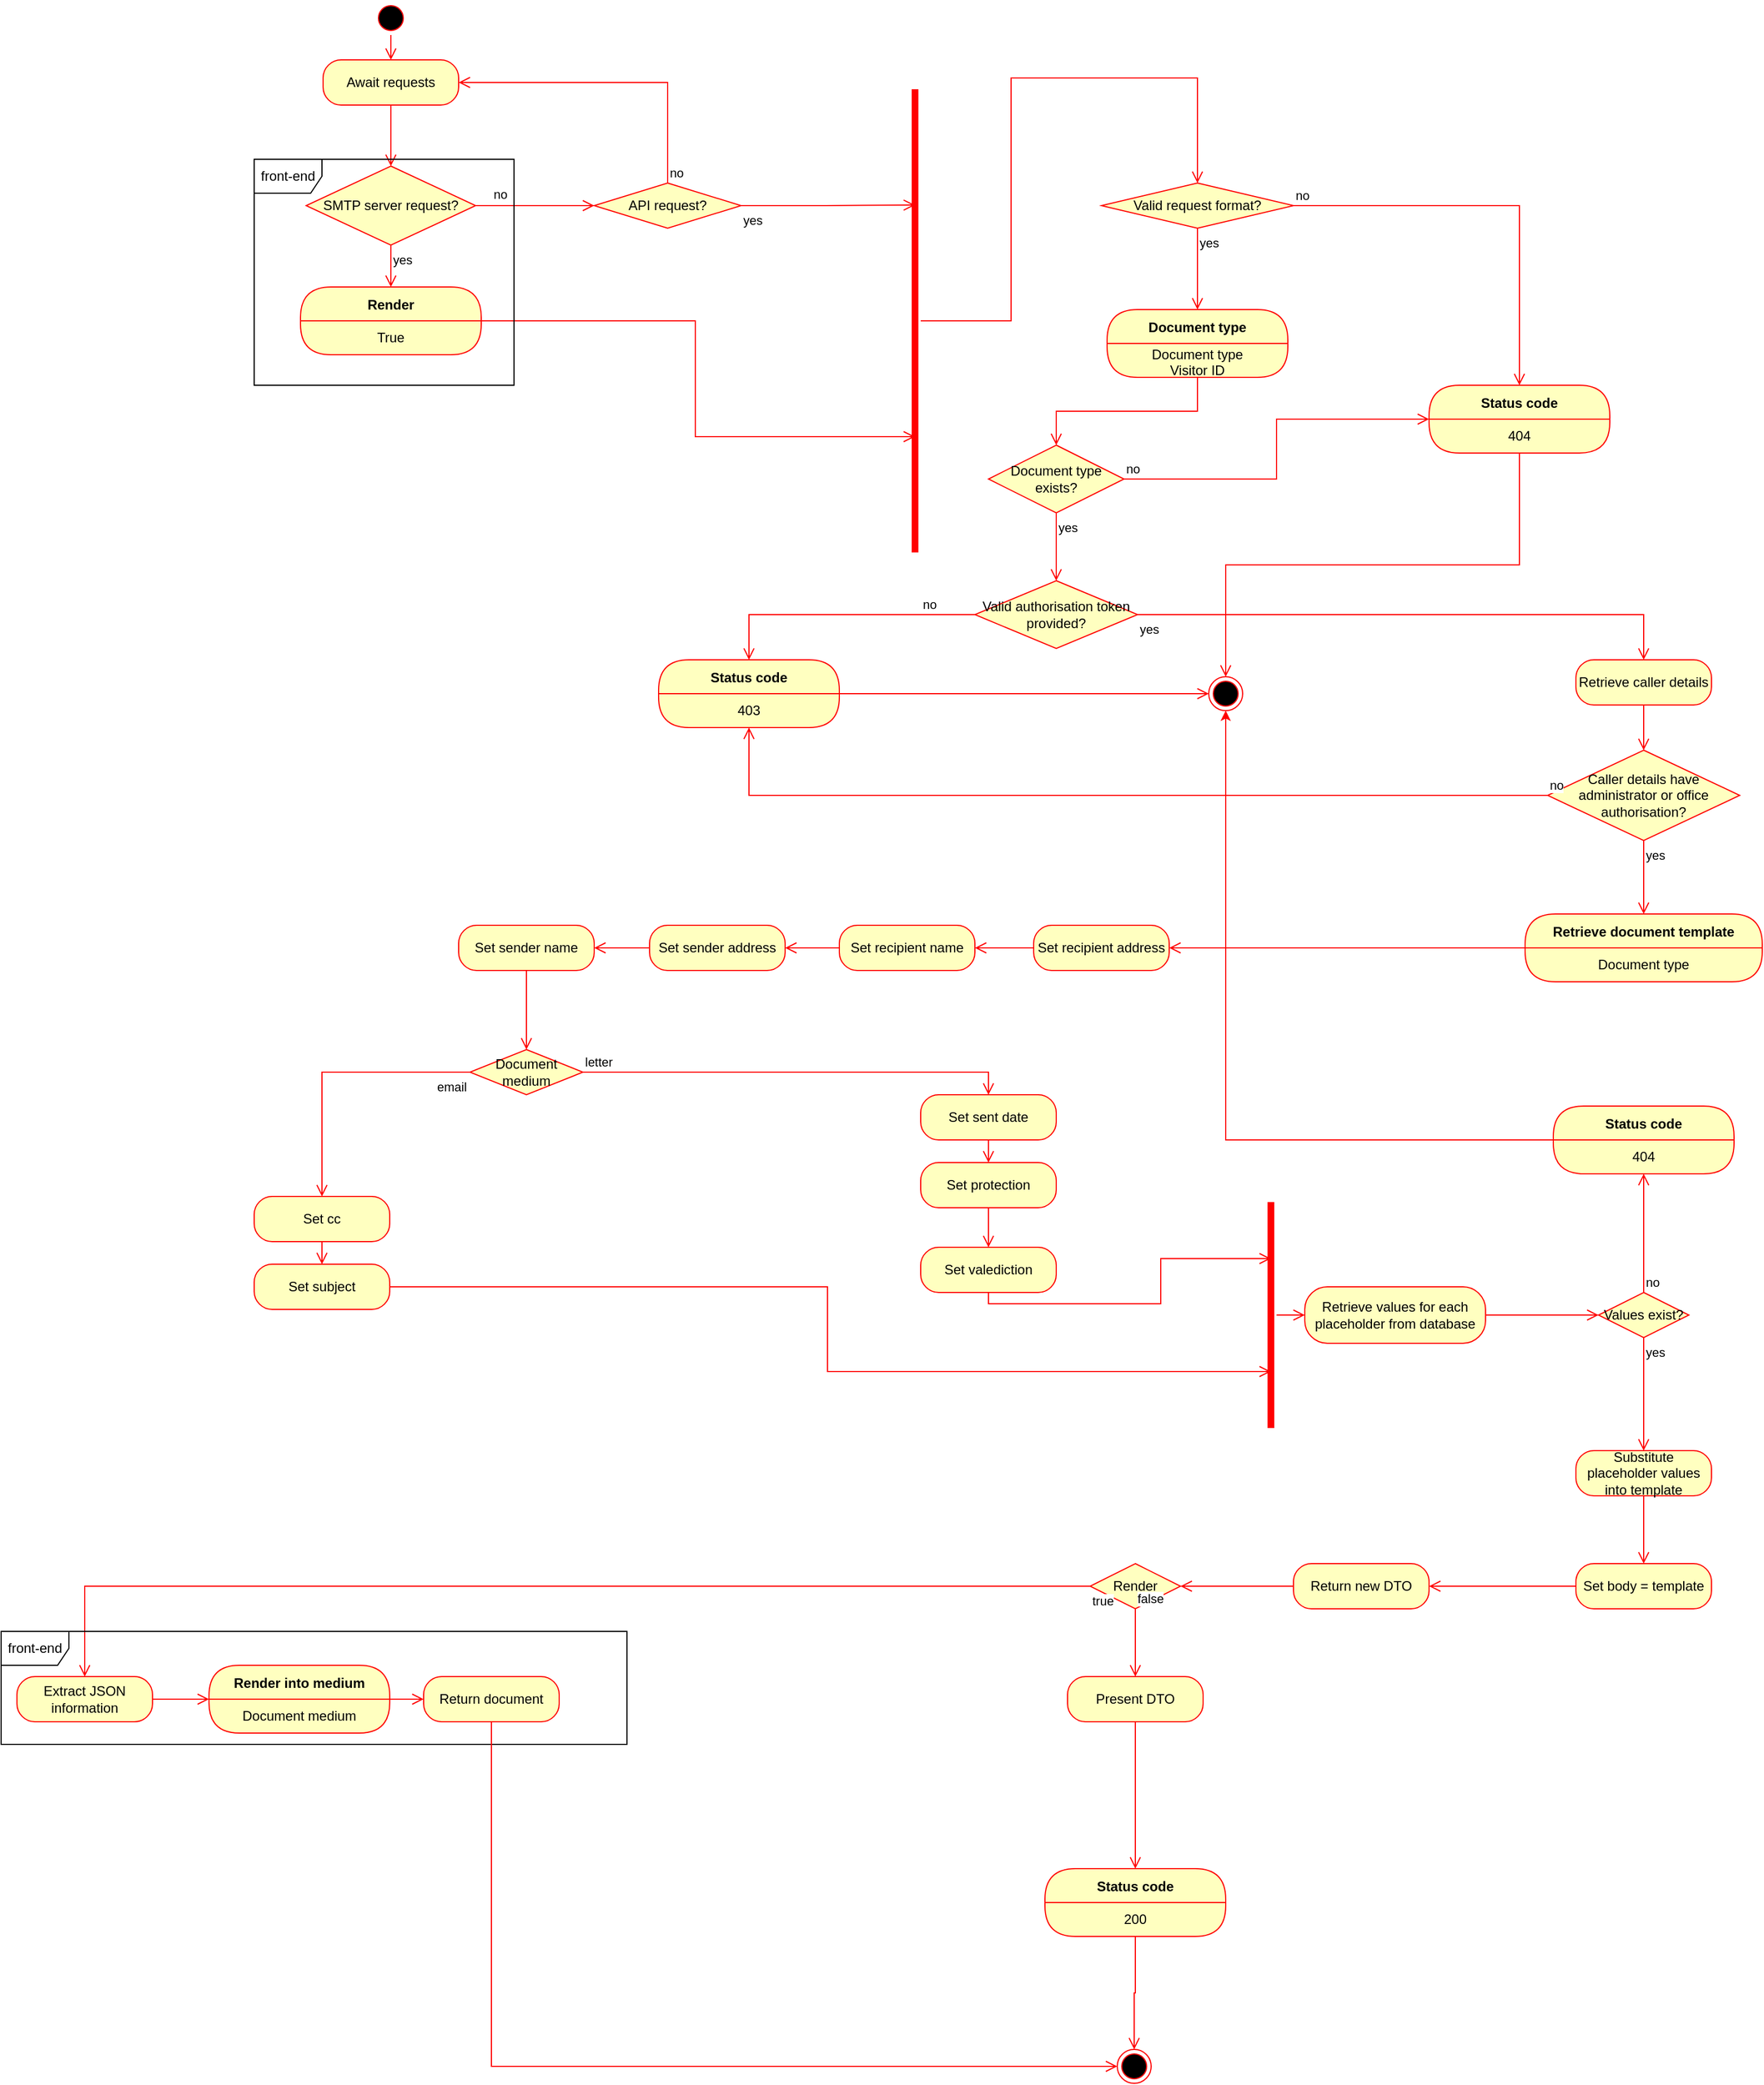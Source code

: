 <mxfile version="24.6.4" type="github">
  <diagram name="Page-1" id="58cdce13-f638-feb5-8d6f-7d28b1aa9fa0">
    <mxGraphModel dx="5300" dy="2540" grid="1" gridSize="10" guides="1" tooltips="1" connect="1" arrows="1" fold="1" page="1" pageScale="1" pageWidth="1100" pageHeight="850" background="none" math="0" shadow="0">
      <root>
        <mxCell id="0" />
        <mxCell id="1" parent="0" />
        <mxCell id="3ijustOirOH9VtK2G7QW-2" value="" style="ellipse;html=1;shape=startState;fillColor=#000000;strokeColor=#ff0000;" parent="1" vertex="1">
          <mxGeometry x="106" y="7" width="30" height="30" as="geometry" />
        </mxCell>
        <mxCell id="3ijustOirOH9VtK2G7QW-3" value="" style="edgeStyle=orthogonalEdgeStyle;html=1;verticalAlign=bottom;endArrow=open;endSize=8;strokeColor=#ff0000;rounded=0;" parent="1" source="3ijustOirOH9VtK2G7QW-2" target="3ijustOirOH9VtK2G7QW-7" edge="1">
          <mxGeometry relative="1" as="geometry">
            <mxPoint x="131" y="49" as="targetPoint" />
          </mxGeometry>
        </mxCell>
        <mxCell id="3ijustOirOH9VtK2G7QW-4" value="SMTP server request?" style="rhombus;whiteSpace=wrap;html=1;fontColor=#000000;fillColor=#ffffc0;strokeColor=#ff0000;" parent="1" vertex="1">
          <mxGeometry x="46" y="153" width="150" height="70" as="geometry" />
        </mxCell>
        <mxCell id="3ijustOirOH9VtK2G7QW-5" value="no" style="edgeStyle=orthogonalEdgeStyle;html=1;align=left;verticalAlign=bottom;endArrow=open;endSize=8;strokeColor=#ff0000;rounded=0;entryX=0;entryY=0.5;entryDx=0;entryDy=0;exitX=1;exitY=0.5;exitDx=0;exitDy=0;" parent="1" source="3ijustOirOH9VtK2G7QW-4" target="3ijustOirOH9VtK2G7QW-12" edge="1">
          <mxGeometry x="-0.733" y="1" relative="1" as="geometry">
            <mxPoint x="296" y="337" as="targetPoint" />
            <mxPoint as="offset" />
          </mxGeometry>
        </mxCell>
        <mxCell id="3ijustOirOH9VtK2G7QW-6" value="yes" style="edgeStyle=orthogonalEdgeStyle;html=1;align=left;verticalAlign=top;endArrow=open;endSize=8;strokeColor=#ff0000;rounded=0;entryX=0.5;entryY=0;entryDx=0;entryDy=0;exitX=0.5;exitY=1;exitDx=0;exitDy=0;" parent="1" source="3ijustOirOH9VtK2G7QW-4" target="3ijustOirOH9VtK2G7QW-17" edge="1">
          <mxGeometry x="-1" relative="1" as="geometry">
            <mxPoint x="156" y="373" as="targetPoint" />
          </mxGeometry>
        </mxCell>
        <mxCell id="3ijustOirOH9VtK2G7QW-7" value="Await requests" style="rounded=1;whiteSpace=wrap;html=1;arcSize=40;fontColor=#000000;fillColor=#ffffc0;strokeColor=#ff0000;" parent="1" vertex="1">
          <mxGeometry x="61" y="59" width="120" height="40" as="geometry" />
        </mxCell>
        <mxCell id="3ijustOirOH9VtK2G7QW-8" value="" style="edgeStyle=orthogonalEdgeStyle;html=1;verticalAlign=bottom;endArrow=open;endSize=8;strokeColor=#ff0000;rounded=0;entryX=0.5;entryY=0;entryDx=0;entryDy=0;" parent="1" source="3ijustOirOH9VtK2G7QW-7" target="3ijustOirOH9VtK2G7QW-4" edge="1">
          <mxGeometry relative="1" as="geometry">
            <mxPoint x="406" y="287" as="targetPoint" />
          </mxGeometry>
        </mxCell>
        <mxCell id="3ijustOirOH9VtK2G7QW-9" value="Valid authorisation token provided?" style="rhombus;whiteSpace=wrap;html=1;fontColor=#000000;fillColor=#ffffc0;strokeColor=#ff0000;" parent="1" vertex="1">
          <mxGeometry x="638" y="520" width="144" height="60" as="geometry" />
        </mxCell>
        <mxCell id="3ijustOirOH9VtK2G7QW-10" value="no" style="edgeStyle=orthogonalEdgeStyle;html=1;align=left;verticalAlign=bottom;endArrow=open;endSize=8;strokeColor=#ff0000;rounded=0;entryX=0.5;entryY=0;entryDx=0;entryDy=0;" parent="1" source="3ijustOirOH9VtK2G7QW-9" target="3ijustOirOH9VtK2G7QW-31" edge="1">
          <mxGeometry x="-0.6" relative="1" as="geometry">
            <mxPoint x="340" y="657" as="targetPoint" />
            <Array as="points">
              <mxPoint x="438" y="550" />
            </Array>
            <mxPoint as="offset" />
          </mxGeometry>
        </mxCell>
        <mxCell id="3ijustOirOH9VtK2G7QW-11" value="yes" style="edgeStyle=orthogonalEdgeStyle;html=1;align=left;verticalAlign=top;endArrow=open;endSize=8;strokeColor=#ff0000;rounded=0;entryX=0.5;entryY=0;entryDx=0;entryDy=0;" parent="1" source="3ijustOirOH9VtK2G7QW-9" target="3ijustOirOH9VtK2G7QW-43" edge="1">
          <mxGeometry x="-1" relative="1" as="geometry">
            <mxPoint x="244" y="865" as="targetPoint" />
          </mxGeometry>
        </mxCell>
        <mxCell id="3ijustOirOH9VtK2G7QW-12" value="API request?" style="rhombus;whiteSpace=wrap;html=1;fontColor=#000000;fillColor=#ffffc0;strokeColor=#ff0000;" parent="1" vertex="1">
          <mxGeometry x="301" y="168" width="130" height="40" as="geometry" />
        </mxCell>
        <mxCell id="3ijustOirOH9VtK2G7QW-13" value="no" style="edgeStyle=orthogonalEdgeStyle;html=1;align=left;verticalAlign=bottom;endArrow=open;endSize=8;strokeColor=#ff0000;rounded=0;entryX=1;entryY=0.5;entryDx=0;entryDy=0;exitX=0.5;exitY=0;exitDx=0;exitDy=0;" parent="1" source="3ijustOirOH9VtK2G7QW-12" target="3ijustOirOH9VtK2G7QW-7" edge="1">
          <mxGeometry x="-1" relative="1" as="geometry">
            <mxPoint x="531" y="232" as="targetPoint" />
          </mxGeometry>
        </mxCell>
        <mxCell id="3ijustOirOH9VtK2G7QW-14" value="yes" style="edgeStyle=orthogonalEdgeStyle;html=1;align=left;verticalAlign=top;endArrow=open;endSize=8;strokeColor=#ff0000;rounded=0;entryX=0.75;entryY=0.5;entryDx=0;entryDy=0;entryPerimeter=0;" parent="1" source="3ijustOirOH9VtK2G7QW-12" target="3ijustOirOH9VtK2G7QW-23" edge="1">
          <mxGeometry x="-1" relative="1" as="geometry">
            <mxPoint x="366" y="260" as="targetPoint" />
          </mxGeometry>
        </mxCell>
        <mxCell id="3ijustOirOH9VtK2G7QW-17" value="Render" style="swimlane;fontStyle=1;align=center;verticalAlign=middle;childLayout=stackLayout;horizontal=1;startSize=30;horizontalStack=0;resizeParent=0;resizeLast=1;container=0;fontColor=#000000;collapsible=0;rounded=1;arcSize=30;strokeColor=#ff0000;fillColor=#ffffc0;swimlaneFillColor=#ffffc0;dropTarget=0;" parent="1" vertex="1">
          <mxGeometry x="41" y="260" width="160" height="60" as="geometry" />
        </mxCell>
        <mxCell id="3ijustOirOH9VtK2G7QW-18" value="True" style="text;html=1;strokeColor=none;fillColor=none;align=center;verticalAlign=middle;spacingLeft=4;spacingRight=4;whiteSpace=wrap;overflow=hidden;rotatable=0;fontColor=#000000;" parent="3ijustOirOH9VtK2G7QW-17" vertex="1">
          <mxGeometry y="30" width="160" height="30" as="geometry" />
        </mxCell>
        <mxCell id="3ijustOirOH9VtK2G7QW-19" value="" style="edgeStyle=orthogonalEdgeStyle;html=1;verticalAlign=bottom;endArrow=open;endSize=8;strokeColor=#ff0000;rounded=0;entryX=0.25;entryY=0.5;entryDx=0;entryDy=0;entryPerimeter=0;" parent="1" source="3ijustOirOH9VtK2G7QW-17" target="3ijustOirOH9VtK2G7QW-23" edge="1">
          <mxGeometry relative="1" as="geometry">
            <mxPoint x="121" y="372" as="targetPoint" />
          </mxGeometry>
        </mxCell>
        <mxCell id="3ijustOirOH9VtK2G7QW-23" value="" style="shape=line;html=1;strokeWidth=6;strokeColor=#ff0000;rotation=-90;" parent="1" vertex="1">
          <mxGeometry x="380" y="285" width="410" height="10" as="geometry" />
        </mxCell>
        <mxCell id="3ijustOirOH9VtK2G7QW-24" value="" style="edgeStyle=orthogonalEdgeStyle;html=1;verticalAlign=bottom;endArrow=open;endSize=8;strokeColor=#ff0000;rounded=0;entryX=0.5;entryY=0;entryDx=0;entryDy=0;" parent="1" source="3ijustOirOH9VtK2G7QW-23" target="3ijustOirOH9VtK2G7QW-45" edge="1">
          <mxGeometry relative="1" as="geometry">
            <mxPoint x="250" y="569" as="targetPoint" />
          </mxGeometry>
        </mxCell>
        <mxCell id="3ijustOirOH9VtK2G7QW-25" value="403" style="ellipse;html=1;shape=endState;fillColor=#000000;strokeColor=#ff0000;" parent="1" vertex="1">
          <mxGeometry x="845" y="605" width="30" height="30" as="geometry" />
        </mxCell>
        <mxCell id="3ijustOirOH9VtK2G7QW-31" value="Status code" style="swimlane;fontStyle=1;align=center;verticalAlign=middle;childLayout=stackLayout;horizontal=1;startSize=30;horizontalStack=0;resizeParent=0;resizeLast=1;container=0;fontColor=#000000;collapsible=0;rounded=1;arcSize=30;strokeColor=#ff0000;fillColor=#ffffc0;swimlaneFillColor=#ffffc0;dropTarget=0;" parent="1" vertex="1">
          <mxGeometry x="358" y="590" width="160" height="60" as="geometry" />
        </mxCell>
        <mxCell id="3ijustOirOH9VtK2G7QW-32" value="403" style="text;html=1;strokeColor=none;fillColor=none;align=center;verticalAlign=middle;spacingLeft=4;spacingRight=4;whiteSpace=wrap;overflow=hidden;rotatable=0;fontColor=#000000;" parent="3ijustOirOH9VtK2G7QW-31" vertex="1">
          <mxGeometry y="30" width="160" height="30" as="geometry" />
        </mxCell>
        <mxCell id="3ijustOirOH9VtK2G7QW-33" value="" style="edgeStyle=orthogonalEdgeStyle;html=1;verticalAlign=bottom;endArrow=open;endSize=8;strokeColor=#ff0000;rounded=0;entryX=0;entryY=0.5;entryDx=0;entryDy=0;" parent="1" source="3ijustOirOH9VtK2G7QW-31" target="3ijustOirOH9VtK2G7QW-25" edge="1">
          <mxGeometry relative="1" as="geometry">
            <mxPoint x="410" y="747" as="targetPoint" />
          </mxGeometry>
        </mxCell>
        <mxCell id="3ijustOirOH9VtK2G7QW-34" value="Document type" style="swimlane;fontStyle=1;align=center;verticalAlign=middle;childLayout=stackLayout;horizontal=1;startSize=30;horizontalStack=0;resizeParent=0;resizeLast=1;container=0;fontColor=#000000;collapsible=0;rounded=1;arcSize=30;strokeColor=#ff0000;fillColor=#ffffc0;swimlaneFillColor=#ffffc0;dropTarget=0;" parent="1" vertex="1">
          <mxGeometry x="755" y="280" width="160" height="60" as="geometry" />
        </mxCell>
        <mxCell id="3ijustOirOH9VtK2G7QW-35" value="&lt;div&gt;Document type&lt;/div&gt;&lt;div&gt;Visitor ID&lt;br&gt;&lt;/div&gt;" style="text;html=1;strokeColor=none;fillColor=none;align=center;verticalAlign=middle;spacingLeft=4;spacingRight=4;whiteSpace=wrap;overflow=hidden;rotatable=0;fontColor=#000000;" parent="3ijustOirOH9VtK2G7QW-34" vertex="1">
          <mxGeometry y="30" width="160" height="30" as="geometry" />
        </mxCell>
        <mxCell id="3ijustOirOH9VtK2G7QW-36" value="" style="edgeStyle=orthogonalEdgeStyle;html=1;verticalAlign=bottom;endArrow=open;endSize=8;strokeColor=#ff0000;rounded=0;entryX=0.5;entryY=0;entryDx=0;entryDy=0;" parent="1" source="3ijustOirOH9VtK2G7QW-34" target="3ijustOirOH9VtK2G7QW-37" edge="1">
          <mxGeometry relative="1" as="geometry">
            <mxPoint x="380" y="632" as="targetPoint" />
          </mxGeometry>
        </mxCell>
        <mxCell id="3ijustOirOH9VtK2G7QW-37" value="Document type exists?" style="rhombus;whiteSpace=wrap;html=1;fontColor=#000000;fillColor=#ffffc0;strokeColor=#ff0000;" parent="1" vertex="1">
          <mxGeometry x="650" y="400" width="120" height="60" as="geometry" />
        </mxCell>
        <mxCell id="3ijustOirOH9VtK2G7QW-38" value="no" style="edgeStyle=orthogonalEdgeStyle;html=1;align=left;verticalAlign=bottom;endArrow=open;endSize=8;strokeColor=#ff0000;rounded=0;entryX=0;entryY=0.5;entryDx=0;entryDy=0;" parent="1" source="3ijustOirOH9VtK2G7QW-37" target="3ijustOirOH9VtK2G7QW-40" edge="1">
          <mxGeometry x="-1" relative="1" as="geometry">
            <mxPoint x="460" y="522" as="targetPoint" />
          </mxGeometry>
        </mxCell>
        <mxCell id="3ijustOirOH9VtK2G7QW-39" value="yes" style="edgeStyle=orthogonalEdgeStyle;html=1;align=left;verticalAlign=top;endArrow=open;endSize=8;strokeColor=#ff0000;rounded=0;entryX=0.5;entryY=0;entryDx=0;entryDy=0;" parent="1" source="3ijustOirOH9VtK2G7QW-37" target="3ijustOirOH9VtK2G7QW-9" edge="1">
          <mxGeometry x="-1" relative="1" as="geometry">
            <mxPoint x="550" y="612" as="targetPoint" />
          </mxGeometry>
        </mxCell>
        <mxCell id="3ijustOirOH9VtK2G7QW-40" value="Status code" style="swimlane;fontStyle=1;align=center;verticalAlign=middle;childLayout=stackLayout;horizontal=1;startSize=30;horizontalStack=0;resizeParent=0;resizeLast=1;container=0;fontColor=#000000;collapsible=0;rounded=1;arcSize=30;strokeColor=#ff0000;fillColor=#ffffc0;swimlaneFillColor=#ffffc0;dropTarget=0;" parent="1" vertex="1">
          <mxGeometry x="1040" y="347" width="160" height="60" as="geometry" />
        </mxCell>
        <mxCell id="3ijustOirOH9VtK2G7QW-41" value="404" style="text;html=1;strokeColor=none;fillColor=none;align=center;verticalAlign=middle;spacingLeft=4;spacingRight=4;whiteSpace=wrap;overflow=hidden;rotatable=0;fontColor=#000000;" parent="3ijustOirOH9VtK2G7QW-40" vertex="1">
          <mxGeometry y="30" width="160" height="30" as="geometry" />
        </mxCell>
        <mxCell id="3ijustOirOH9VtK2G7QW-42" value="" style="edgeStyle=orthogonalEdgeStyle;html=1;verticalAlign=bottom;endArrow=open;endSize=8;strokeColor=#ff0000;rounded=0;entryX=0.5;entryY=0;entryDx=0;entryDy=0;exitX=0.5;exitY=1;exitDx=0;exitDy=0;" parent="1" source="3ijustOirOH9VtK2G7QW-41" target="3ijustOirOH9VtK2G7QW-25" edge="1">
          <mxGeometry relative="1" as="geometry">
            <mxPoint x="730" y="512" as="targetPoint" />
          </mxGeometry>
        </mxCell>
        <mxCell id="3ijustOirOH9VtK2G7QW-43" value="Retrieve caller details" style="rounded=1;whiteSpace=wrap;html=1;arcSize=40;fontColor=#000000;fillColor=#ffffc0;strokeColor=#ff0000;" parent="1" vertex="1">
          <mxGeometry x="1170" y="590" width="120" height="40" as="geometry" />
        </mxCell>
        <mxCell id="3ijustOirOH9VtK2G7QW-44" value="" style="edgeStyle=orthogonalEdgeStyle;html=1;verticalAlign=bottom;endArrow=open;endSize=8;strokeColor=#ff0000;rounded=0;" parent="1" source="3ijustOirOH9VtK2G7QW-43" target="3ijustOirOH9VtK2G7QW-48" edge="1">
          <mxGeometry relative="1" as="geometry">
            <mxPoint x="366" y="977" as="targetPoint" />
          </mxGeometry>
        </mxCell>
        <mxCell id="3ijustOirOH9VtK2G7QW-45" value="Valid request format?" style="rhombus;whiteSpace=wrap;html=1;fontColor=#000000;fillColor=#ffffc0;strokeColor=#ff0000;" parent="1" vertex="1">
          <mxGeometry x="750" y="168" width="170" height="40" as="geometry" />
        </mxCell>
        <mxCell id="3ijustOirOH9VtK2G7QW-46" value="no" style="edgeStyle=orthogonalEdgeStyle;html=1;align=left;verticalAlign=bottom;endArrow=open;endSize=8;strokeColor=#ff0000;rounded=0;" parent="1" source="3ijustOirOH9VtK2G7QW-45" target="3ijustOirOH9VtK2G7QW-40" edge="1">
          <mxGeometry x="-1" relative="1" as="geometry">
            <mxPoint x="740" y="467" as="targetPoint" />
          </mxGeometry>
        </mxCell>
        <mxCell id="3ijustOirOH9VtK2G7QW-47" value="yes" style="edgeStyle=orthogonalEdgeStyle;html=1;align=left;verticalAlign=top;endArrow=open;endSize=8;strokeColor=#ff0000;rounded=0;entryX=0.5;entryY=0;entryDx=0;entryDy=0;" parent="1" source="3ijustOirOH9VtK2G7QW-45" target="3ijustOirOH9VtK2G7QW-34" edge="1">
          <mxGeometry x="-1" relative="1" as="geometry">
            <mxPoint x="600" y="547" as="targetPoint" />
          </mxGeometry>
        </mxCell>
        <mxCell id="3ijustOirOH9VtK2G7QW-48" value="Caller details have administrator or office authorisation?" style="rhombus;whiteSpace=wrap;html=1;fontColor=#000000;fillColor=#ffffc0;strokeColor=#ff0000;" parent="1" vertex="1">
          <mxGeometry x="1145" y="670" width="170" height="80" as="geometry" />
        </mxCell>
        <mxCell id="3ijustOirOH9VtK2G7QW-49" value="no" style="edgeStyle=orthogonalEdgeStyle;html=1;align=left;verticalAlign=bottom;endArrow=open;endSize=8;strokeColor=#ff0000;rounded=0;entryX=0.5;entryY=1;entryDx=0;entryDy=0;" parent="1" source="3ijustOirOH9VtK2G7QW-48" target="3ijustOirOH9VtK2G7QW-32" edge="1">
          <mxGeometry x="-1" relative="1" as="geometry">
            <mxPoint x="370" y="1047" as="targetPoint" />
          </mxGeometry>
        </mxCell>
        <mxCell id="3ijustOirOH9VtK2G7QW-50" value="yes" style="edgeStyle=orthogonalEdgeStyle;html=1;align=left;verticalAlign=top;endArrow=open;endSize=8;strokeColor=#ff0000;rounded=0;entryX=0.5;entryY=0;entryDx=0;entryDy=0;" parent="1" source="3ijustOirOH9VtK2G7QW-48" target="3ijustOirOH9VtK2G7QW-51" edge="1">
          <mxGeometry x="-1" relative="1" as="geometry">
            <mxPoint x="340" y="1127" as="targetPoint" />
          </mxGeometry>
        </mxCell>
        <mxCell id="3ijustOirOH9VtK2G7QW-51" value="Retrieve document template" style="swimlane;fontStyle=1;align=center;verticalAlign=middle;childLayout=stackLayout;horizontal=1;startSize=30;horizontalStack=0;resizeParent=0;resizeLast=1;container=0;fontColor=#000000;collapsible=0;rounded=1;arcSize=30;strokeColor=#ff0000;fillColor=#ffffc0;swimlaneFillColor=#ffffc0;dropTarget=0;" parent="1" vertex="1">
          <mxGeometry x="1125" y="815" width="210" height="60" as="geometry" />
        </mxCell>
        <mxCell id="3ijustOirOH9VtK2G7QW-52" value="Document type" style="text;html=1;strokeColor=none;fillColor=none;align=center;verticalAlign=middle;spacingLeft=4;spacingRight=4;whiteSpace=wrap;overflow=hidden;rotatable=0;fontColor=#000000;" parent="3ijustOirOH9VtK2G7QW-51" vertex="1">
          <mxGeometry y="30" width="210" height="30" as="geometry" />
        </mxCell>
        <mxCell id="3ijustOirOH9VtK2G7QW-53" value="" style="edgeStyle=orthogonalEdgeStyle;html=1;verticalAlign=bottom;endArrow=open;endSize=8;strokeColor=#ff0000;rounded=0;entryX=1;entryY=0.5;entryDx=0;entryDy=0;" parent="1" source="3ijustOirOH9VtK2G7QW-51" target="3ijustOirOH9VtK2G7QW-66" edge="1">
          <mxGeometry relative="1" as="geometry">
            <mxPoint x="261" y="1227" as="targetPoint" />
          </mxGeometry>
        </mxCell>
        <mxCell id="3ijustOirOH9VtK2G7QW-54" value="Retrieve values for each placeholder from database" style="rounded=1;whiteSpace=wrap;html=1;arcSize=40;fontColor=#000000;fillColor=#ffffc0;strokeColor=#ff0000;" parent="1" vertex="1">
          <mxGeometry x="930" y="1145" width="160" height="50" as="geometry" />
        </mxCell>
        <mxCell id="3ijustOirOH9VtK2G7QW-55" value="" style="edgeStyle=orthogonalEdgeStyle;html=1;verticalAlign=bottom;endArrow=open;endSize=8;strokeColor=#ff0000;rounded=0;" parent="1" source="3ijustOirOH9VtK2G7QW-54" target="3ijustOirOH9VtK2G7QW-58" edge="1">
          <mxGeometry relative="1" as="geometry">
            <mxPoint x="1340" y="1636" as="targetPoint" />
          </mxGeometry>
        </mxCell>
        <mxCell id="3ijustOirOH9VtK2G7QW-56" value="Substitute placeholder values into template" style="rounded=1;whiteSpace=wrap;html=1;arcSize=40;fontColor=#000000;fillColor=#ffffc0;strokeColor=#ff0000;" parent="1" vertex="1">
          <mxGeometry x="1170" y="1290" width="120" height="40" as="geometry" />
        </mxCell>
        <mxCell id="3ijustOirOH9VtK2G7QW-57" value="" style="edgeStyle=orthogonalEdgeStyle;html=1;verticalAlign=bottom;endArrow=open;endSize=8;strokeColor=#ff0000;rounded=0;entryX=0.5;entryY=0;entryDx=0;entryDy=0;exitX=0.5;exitY=1;exitDx=0;exitDy=0;" parent="1" source="3ijustOirOH9VtK2G7QW-56" target="3ijustOirOH9VtK2G7QW-94" edge="1">
          <mxGeometry relative="1" as="geometry">
            <mxPoint x="1340" y="1712" as="targetPoint" />
          </mxGeometry>
        </mxCell>
        <mxCell id="3ijustOirOH9VtK2G7QW-58" value="Values exist?" style="rhombus;whiteSpace=wrap;html=1;fontColor=#000000;fillColor=#ffffc0;strokeColor=#ff0000;" parent="1" vertex="1">
          <mxGeometry x="1190" y="1150" width="80" height="40" as="geometry" />
        </mxCell>
        <mxCell id="3ijustOirOH9VtK2G7QW-59" value="no" style="edgeStyle=orthogonalEdgeStyle;html=1;align=left;verticalAlign=bottom;endArrow=open;endSize=8;strokeColor=#ff0000;rounded=0;entryX=0.5;entryY=1;entryDx=0;entryDy=0;" parent="1" source="3ijustOirOH9VtK2G7QW-58" target="3ijustOirOH9VtK2G7QW-89" edge="1">
          <mxGeometry x="-1" relative="1" as="geometry">
            <mxPoint x="1620" y="1596" as="targetPoint" />
          </mxGeometry>
        </mxCell>
        <mxCell id="3ijustOirOH9VtK2G7QW-60" value="yes" style="edgeStyle=orthogonalEdgeStyle;html=1;align=left;verticalAlign=top;endArrow=open;endSize=8;strokeColor=#ff0000;rounded=0;entryX=0.5;entryY=0;entryDx=0;entryDy=0;" parent="1" source="3ijustOirOH9VtK2G7QW-58" target="3ijustOirOH9VtK2G7QW-56" edge="1">
          <mxGeometry x="-1" relative="1" as="geometry">
            <mxPoint x="1450" y="1751" as="targetPoint" />
            <Array as="points">
              <mxPoint x="1230" y="1280" />
              <mxPoint x="1230" y="1280" />
            </Array>
          </mxGeometry>
        </mxCell>
        <mxCell id="3ijustOirOH9VtK2G7QW-63" value="Document medium" style="rhombus;whiteSpace=wrap;html=1;fontColor=#000000;fillColor=#ffffc0;strokeColor=#ff0000;" parent="1" vertex="1">
          <mxGeometry x="191" y="935" width="100" height="40" as="geometry" />
        </mxCell>
        <mxCell id="3ijustOirOH9VtK2G7QW-64" value="letter" style="edgeStyle=orthogonalEdgeStyle;html=1;align=left;verticalAlign=bottom;endArrow=open;endSize=8;strokeColor=#ff0000;rounded=0;entryX=0.5;entryY=0;entryDx=0;entryDy=0;" parent="1" source="3ijustOirOH9VtK2G7QW-63" target="3ijustOirOH9VtK2G7QW-80" edge="1">
          <mxGeometry x="-1" relative="1" as="geometry">
            <mxPoint x="705" y="935" as="targetPoint" />
          </mxGeometry>
        </mxCell>
        <mxCell id="3ijustOirOH9VtK2G7QW-65" value="email" style="edgeStyle=orthogonalEdgeStyle;html=1;align=left;verticalAlign=top;endArrow=open;endSize=8;strokeColor=#ff0000;rounded=0;entryX=0.5;entryY=0;entryDx=0;entryDy=0;exitX=0;exitY=0.5;exitDx=0;exitDy=0;" parent="1" source="3ijustOirOH9VtK2G7QW-63" target="3ijustOirOH9VtK2G7QW-70" edge="1">
          <mxGeometry x="-0.743" relative="1" as="geometry">
            <mxPoint x="410" y="995" as="targetPoint" />
            <mxPoint as="offset" />
          </mxGeometry>
        </mxCell>
        <mxCell id="3ijustOirOH9VtK2G7QW-66" value="Set recipient address" style="rounded=1;whiteSpace=wrap;html=1;arcSize=40;fontColor=#000000;fillColor=#ffffc0;strokeColor=#ff0000;" parent="1" vertex="1">
          <mxGeometry x="690" y="825" width="120" height="40" as="geometry" />
        </mxCell>
        <mxCell id="3ijustOirOH9VtK2G7QW-67" value="" style="edgeStyle=orthogonalEdgeStyle;html=1;verticalAlign=bottom;endArrow=open;endSize=8;strokeColor=#ff0000;rounded=0;" parent="1" source="3ijustOirOH9VtK2G7QW-66" target="3ijustOirOH9VtK2G7QW-68" edge="1">
          <mxGeometry relative="1" as="geometry">
            <mxPoint x="490" y="1212" as="targetPoint" />
          </mxGeometry>
        </mxCell>
        <mxCell id="3ijustOirOH9VtK2G7QW-68" value="Set recipient name" style="rounded=1;whiteSpace=wrap;html=1;arcSize=40;fontColor=#000000;fillColor=#ffffc0;strokeColor=#ff0000;" parent="1" vertex="1">
          <mxGeometry x="518" y="825" width="120" height="40" as="geometry" />
        </mxCell>
        <mxCell id="3ijustOirOH9VtK2G7QW-69" value="" style="edgeStyle=orthogonalEdgeStyle;html=1;verticalAlign=bottom;endArrow=open;endSize=8;strokeColor=#ff0000;rounded=0;entryX=1;entryY=0.5;entryDx=0;entryDy=0;" parent="1" source="3ijustOirOH9VtK2G7QW-68" target="3ijustOirOH9VtK2G7QW-84" edge="1">
          <mxGeometry relative="1" as="geometry">
            <mxPoint x="730" y="1227" as="targetPoint" />
          </mxGeometry>
        </mxCell>
        <mxCell id="3ijustOirOH9VtK2G7QW-70" value="Set cc" style="rounded=1;whiteSpace=wrap;html=1;arcSize=40;fontColor=#000000;fillColor=#ffffc0;strokeColor=#ff0000;" parent="1" vertex="1">
          <mxGeometry y="1065" width="120" height="40" as="geometry" />
        </mxCell>
        <mxCell id="3ijustOirOH9VtK2G7QW-71" value="" style="edgeStyle=orthogonalEdgeStyle;html=1;verticalAlign=bottom;endArrow=open;endSize=8;strokeColor=#ff0000;rounded=0;entryX=0.5;entryY=0;entryDx=0;entryDy=0;" parent="1" source="3ijustOirOH9VtK2G7QW-70" target="3ijustOirOH9VtK2G7QW-72" edge="1">
          <mxGeometry relative="1" as="geometry">
            <mxPoint x="60" y="1165" as="targetPoint" />
          </mxGeometry>
        </mxCell>
        <mxCell id="3ijustOirOH9VtK2G7QW-72" value="Set subject" style="rounded=1;whiteSpace=wrap;html=1;arcSize=40;fontColor=#000000;fillColor=#ffffc0;strokeColor=#ff0000;" parent="1" vertex="1">
          <mxGeometry y="1125" width="120" height="40" as="geometry" />
        </mxCell>
        <mxCell id="3ijustOirOH9VtK2G7QW-73" value="" style="edgeStyle=orthogonalEdgeStyle;html=1;verticalAlign=bottom;endArrow=open;endSize=8;strokeColor=#ff0000;rounded=0;entryX=0.25;entryY=0.5;entryDx=0;entryDy=0;entryPerimeter=0;" parent="1" source="3ijustOirOH9VtK2G7QW-72" target="3ijustOirOH9VtK2G7QW-76" edge="1">
          <mxGeometry relative="1" as="geometry">
            <mxPoint x="410" y="1145" as="targetPoint" />
          </mxGeometry>
        </mxCell>
        <mxCell id="3ijustOirOH9VtK2G7QW-76" value="" style="shape=line;html=1;strokeWidth=6;strokeColor=#ff0000;rotation=-90;" parent="1" vertex="1">
          <mxGeometry x="800" y="1165" width="200" height="10" as="geometry" />
        </mxCell>
        <mxCell id="3ijustOirOH9VtK2G7QW-77" value="" style="edgeStyle=orthogonalEdgeStyle;html=1;verticalAlign=bottom;endArrow=open;endSize=8;strokeColor=#ff0000;rounded=0;" parent="1" source="3ijustOirOH9VtK2G7QW-76" target="3ijustOirOH9VtK2G7QW-54" edge="1">
          <mxGeometry relative="1" as="geometry">
            <mxPoint x="490" y="1681" as="targetPoint" />
          </mxGeometry>
        </mxCell>
        <mxCell id="3ijustOirOH9VtK2G7QW-78" value="Set protection" style="rounded=1;whiteSpace=wrap;html=1;arcSize=40;fontColor=#000000;fillColor=#ffffc0;strokeColor=#ff0000;" parent="1" vertex="1">
          <mxGeometry x="590" y="1035" width="120" height="40" as="geometry" />
        </mxCell>
        <mxCell id="3ijustOirOH9VtK2G7QW-79" value="" style="edgeStyle=orthogonalEdgeStyle;html=1;verticalAlign=bottom;endArrow=open;endSize=8;strokeColor=#ff0000;rounded=0;entryX=0.5;entryY=0;entryDx=0;entryDy=0;" parent="1" source="3ijustOirOH9VtK2G7QW-78" target="3ijustOirOH9VtK2G7QW-82" edge="1">
          <mxGeometry relative="1" as="geometry">
            <mxPoint x="700" y="1135" as="targetPoint" />
            <Array as="points" />
          </mxGeometry>
        </mxCell>
        <mxCell id="3ijustOirOH9VtK2G7QW-80" value="Set sent date" style="rounded=1;whiteSpace=wrap;html=1;arcSize=40;fontColor=#000000;fillColor=#ffffc0;strokeColor=#ff0000;" parent="1" vertex="1">
          <mxGeometry x="590" y="975" width="120" height="40" as="geometry" />
        </mxCell>
        <mxCell id="3ijustOirOH9VtK2G7QW-81" value="" style="edgeStyle=orthogonalEdgeStyle;html=1;verticalAlign=bottom;endArrow=open;endSize=8;strokeColor=#ff0000;rounded=0;entryX=0.5;entryY=0;entryDx=0;entryDy=0;" parent="1" source="3ijustOirOH9VtK2G7QW-80" target="3ijustOirOH9VtK2G7QW-78" edge="1">
          <mxGeometry relative="1" as="geometry">
            <mxPoint x="650" y="1075" as="targetPoint" />
          </mxGeometry>
        </mxCell>
        <mxCell id="3ijustOirOH9VtK2G7QW-82" value="Set valediction" style="rounded=1;whiteSpace=wrap;html=1;arcSize=40;fontColor=#000000;fillColor=#ffffc0;strokeColor=#ff0000;" parent="1" vertex="1">
          <mxGeometry x="590" y="1110" width="120" height="40" as="geometry" />
        </mxCell>
        <mxCell id="3ijustOirOH9VtK2G7QW-83" value="" style="edgeStyle=orthogonalEdgeStyle;html=1;verticalAlign=bottom;endArrow=open;endSize=8;strokeColor=#ff0000;rounded=0;entryX=0.75;entryY=0.5;entryDx=0;entryDy=0;entryPerimeter=0;exitX=0.5;exitY=1;exitDx=0;exitDy=0;" parent="1" source="3ijustOirOH9VtK2G7QW-82" target="3ijustOirOH9VtK2G7QW-76" edge="1">
          <mxGeometry relative="1" as="geometry">
            <mxPoint x="650" y="1295" as="targetPoint" />
          </mxGeometry>
        </mxCell>
        <mxCell id="3ijustOirOH9VtK2G7QW-84" value="Set sender address" style="rounded=1;whiteSpace=wrap;html=1;arcSize=40;fontColor=#000000;fillColor=#ffffc0;strokeColor=#ff0000;" parent="1" vertex="1">
          <mxGeometry x="350" y="825" width="120" height="40" as="geometry" />
        </mxCell>
        <mxCell id="3ijustOirOH9VtK2G7QW-85" value="" style="edgeStyle=orthogonalEdgeStyle;html=1;verticalAlign=bottom;endArrow=open;endSize=8;strokeColor=#ff0000;rounded=0;entryX=1;entryY=0.5;entryDx=0;entryDy=0;" parent="1" source="3ijustOirOH9VtK2G7QW-84" target="3ijustOirOH9VtK2G7QW-86" edge="1">
          <mxGeometry relative="1" as="geometry">
            <mxPoint x="210" y="1461" as="targetPoint" />
          </mxGeometry>
        </mxCell>
        <mxCell id="3ijustOirOH9VtK2G7QW-86" value="Set sender name" style="rounded=1;whiteSpace=wrap;html=1;arcSize=40;fontColor=#000000;fillColor=#ffffc0;strokeColor=#ff0000;" parent="1" vertex="1">
          <mxGeometry x="181" y="825" width="120" height="40" as="geometry" />
        </mxCell>
        <mxCell id="3ijustOirOH9VtK2G7QW-87" value="" style="edgeStyle=orthogonalEdgeStyle;html=1;verticalAlign=bottom;endArrow=open;endSize=8;strokeColor=#ff0000;rounded=0;entryX=0.5;entryY=0;entryDx=0;entryDy=0;exitX=0.5;exitY=1;exitDx=0;exitDy=0;" parent="1" source="3ijustOirOH9VtK2G7QW-86" target="3ijustOirOH9VtK2G7QW-63" edge="1">
          <mxGeometry relative="1" as="geometry">
            <mxPoint x="196" y="1602" as="targetPoint" />
          </mxGeometry>
        </mxCell>
        <mxCell id="5_UrbAzmr4gprbTqflTs-2" style="edgeStyle=orthogonalEdgeStyle;rounded=0;orthogonalLoop=1;jettySize=auto;html=1;entryX=0.5;entryY=1;entryDx=0;entryDy=0;strokeColor=#FF0000;" edge="1" parent="1" source="3ijustOirOH9VtK2G7QW-88" target="3ijustOirOH9VtK2G7QW-25">
          <mxGeometry relative="1" as="geometry">
            <mxPoint x="890" y="780" as="targetPoint" />
          </mxGeometry>
        </mxCell>
        <mxCell id="3ijustOirOH9VtK2G7QW-88" value="Status code" style="swimlane;fontStyle=1;align=center;verticalAlign=middle;childLayout=stackLayout;horizontal=1;startSize=30;horizontalStack=0;resizeParent=0;resizeLast=1;container=0;fontColor=#000000;collapsible=0;rounded=1;arcSize=30;strokeColor=#ff0000;fillColor=#ffffc0;swimlaneFillColor=#ffffc0;dropTarget=0;" parent="1" vertex="1">
          <mxGeometry x="1150" y="985" width="160" height="60" as="geometry" />
        </mxCell>
        <mxCell id="3ijustOirOH9VtK2G7QW-89" value="404" style="text;html=1;strokeColor=none;fillColor=none;align=center;verticalAlign=middle;spacingLeft=4;spacingRight=4;whiteSpace=wrap;overflow=hidden;rotatable=0;fontColor=#000000;" parent="3ijustOirOH9VtK2G7QW-88" vertex="1">
          <mxGeometry y="30" width="160" height="30" as="geometry" />
        </mxCell>
        <mxCell id="3ijustOirOH9VtK2G7QW-94" value="Set body = template" style="rounded=1;whiteSpace=wrap;html=1;arcSize=40;fontColor=#000000;fillColor=#ffffc0;strokeColor=#ff0000;" parent="1" vertex="1">
          <mxGeometry x="1170" y="1390" width="120" height="40" as="geometry" />
        </mxCell>
        <mxCell id="3ijustOirOH9VtK2G7QW-95" value="" style="edgeStyle=orthogonalEdgeStyle;html=1;verticalAlign=bottom;endArrow=open;endSize=8;strokeColor=#ff0000;rounded=0;entryX=1;entryY=0.5;entryDx=0;entryDy=0;" parent="1" source="3ijustOirOH9VtK2G7QW-94" target="3ijustOirOH9VtK2G7QW-102" edge="1">
          <mxGeometry relative="1" as="geometry">
            <mxPoint x="1340" y="1793" as="targetPoint" />
          </mxGeometry>
        </mxCell>
        <mxCell id="3ijustOirOH9VtK2G7QW-102" value="Return new DTO" style="rounded=1;whiteSpace=wrap;html=1;arcSize=40;fontColor=#000000;fillColor=#ffffc0;strokeColor=#ff0000;" parent="1" vertex="1">
          <mxGeometry x="920" y="1390" width="120" height="40" as="geometry" />
        </mxCell>
        <mxCell id="3ijustOirOH9VtK2G7QW-103" value="" style="edgeStyle=orthogonalEdgeStyle;html=1;verticalAlign=bottom;endArrow=open;endSize=8;strokeColor=#ff0000;rounded=0;entryX=1;entryY=0.5;entryDx=0;entryDy=0;" parent="1" source="3ijustOirOH9VtK2G7QW-102" target="3ijustOirOH9VtK2G7QW-104" edge="1">
          <mxGeometry relative="1" as="geometry">
            <mxPoint x="1561" y="1360" as="targetPoint" />
            <Array as="points">
              <mxPoint x="900" y="1410" />
              <mxPoint x="900" y="1410" />
            </Array>
          </mxGeometry>
        </mxCell>
        <mxCell id="3ijustOirOH9VtK2G7QW-104" value="Render" style="rhombus;whiteSpace=wrap;html=1;fontColor=#000000;fillColor=#ffffc0;strokeColor=#ff0000;" parent="1" vertex="1">
          <mxGeometry x="740" y="1390" width="80" height="40" as="geometry" />
        </mxCell>
        <mxCell id="3ijustOirOH9VtK2G7QW-105" value="false" style="edgeStyle=orthogonalEdgeStyle;html=1;align=left;verticalAlign=bottom;endArrow=open;endSize=8;strokeColor=#ff0000;rounded=0;" parent="1" source="3ijustOirOH9VtK2G7QW-104" target="3ijustOirOH9VtK2G7QW-108" edge="1">
          <mxGeometry x="-1" relative="1" as="geometry">
            <mxPoint x="396" y="1631" as="targetPoint" />
          </mxGeometry>
        </mxCell>
        <mxCell id="3ijustOirOH9VtK2G7QW-106" value="true" style="edgeStyle=orthogonalEdgeStyle;html=1;align=left;verticalAlign=top;endArrow=open;endSize=8;strokeColor=#ff0000;rounded=0;entryX=0.5;entryY=0;entryDx=0;entryDy=0;" parent="1" source="3ijustOirOH9VtK2G7QW-104" target="3ijustOirOH9VtK2G7QW-115" edge="1">
          <mxGeometry x="-1" relative="1" as="geometry">
            <mxPoint x="96" y="1721" as="targetPoint" />
          </mxGeometry>
        </mxCell>
        <mxCell id="3ijustOirOH9VtK2G7QW-107" value="front-end" style="shape=umlFrame;whiteSpace=wrap;html=1;pointerEvents=0;" parent="1" vertex="1">
          <mxGeometry x="-224" y="1450" width="554" height="100" as="geometry" />
        </mxCell>
        <mxCell id="3ijustOirOH9VtK2G7QW-108" value="Present DTO" style="rounded=1;whiteSpace=wrap;html=1;arcSize=40;fontColor=#000000;fillColor=#ffffc0;strokeColor=#ff0000;" parent="1" vertex="1">
          <mxGeometry x="720" y="1490" width="120" height="40" as="geometry" />
        </mxCell>
        <mxCell id="3ijustOirOH9VtK2G7QW-109" value="" style="edgeStyle=orthogonalEdgeStyle;html=1;verticalAlign=bottom;endArrow=open;endSize=8;strokeColor=#ff0000;rounded=0;" parent="1" source="3ijustOirOH9VtK2G7QW-108" target="3ijustOirOH9VtK2G7QW-110" edge="1">
          <mxGeometry relative="1" as="geometry">
            <mxPoint x="96" y="1821" as="targetPoint" />
            <Array as="points">
              <mxPoint x="780" y="1670" />
              <mxPoint x="780" y="1670" />
            </Array>
          </mxGeometry>
        </mxCell>
        <mxCell id="3ijustOirOH9VtK2G7QW-110" value="Status code" style="swimlane;fontStyle=1;align=center;verticalAlign=middle;childLayout=stackLayout;horizontal=1;startSize=30;horizontalStack=0;resizeParent=0;resizeLast=1;container=0;fontColor=#000000;collapsible=0;rounded=1;arcSize=30;strokeColor=#ff0000;fillColor=#ffffc0;swimlaneFillColor=#ffffc0;dropTarget=0;" parent="1" vertex="1">
          <mxGeometry x="700" y="1660" width="160" height="60" as="geometry" />
        </mxCell>
        <mxCell id="3ijustOirOH9VtK2G7QW-111" value="200" style="text;html=1;strokeColor=none;fillColor=none;align=center;verticalAlign=middle;spacingLeft=4;spacingRight=4;whiteSpace=wrap;overflow=hidden;rotatable=0;fontColor=#000000;" parent="3ijustOirOH9VtK2G7QW-110" vertex="1">
          <mxGeometry y="30" width="160" height="30" as="geometry" />
        </mxCell>
        <mxCell id="3ijustOirOH9VtK2G7QW-112" value="" style="edgeStyle=orthogonalEdgeStyle;html=1;verticalAlign=bottom;endArrow=open;endSize=8;strokeColor=#ff0000;rounded=0;entryX=0.5;entryY=0;entryDx=0;entryDy=0;exitX=0.5;exitY=1;exitDx=0;exitDy=0;" parent="1" source="3ijustOirOH9VtK2G7QW-111" target="3ijustOirOH9VtK2G7QW-113" edge="1">
          <mxGeometry relative="1" as="geometry">
            <mxPoint x="296" y="1931" as="targetPoint" />
          </mxGeometry>
        </mxCell>
        <mxCell id="3ijustOirOH9VtK2G7QW-113" value="" style="ellipse;html=1;shape=endState;fillColor=#000000;strokeColor=#ff0000;" parent="1" vertex="1">
          <mxGeometry x="764" y="1820" width="30" height="30" as="geometry" />
        </mxCell>
        <mxCell id="3ijustOirOH9VtK2G7QW-114" value="front-end" style="shape=umlFrame;whiteSpace=wrap;html=1;pointerEvents=0;" parent="1" vertex="1">
          <mxGeometry y="147" width="230" height="200" as="geometry" />
        </mxCell>
        <mxCell id="3ijustOirOH9VtK2G7QW-115" value="Extract JSON information" style="rounded=1;whiteSpace=wrap;html=1;arcSize=40;fontColor=#000000;fillColor=#ffffc0;strokeColor=#ff0000;" parent="1" vertex="1">
          <mxGeometry x="-210" y="1490" width="120" height="40" as="geometry" />
        </mxCell>
        <mxCell id="3ijustOirOH9VtK2G7QW-116" value="" style="edgeStyle=orthogonalEdgeStyle;html=1;verticalAlign=bottom;endArrow=open;endSize=8;strokeColor=#ff0000;rounded=0;entryX=0;entryY=0;entryDx=0;entryDy=0;exitX=1;exitY=0.5;exitDx=0;exitDy=0;" parent="1" source="3ijustOirOH9VtK2G7QW-115" target="3ijustOirOH9VtK2G7QW-120" edge="1">
          <mxGeometry relative="1" as="geometry">
            <mxPoint x="105" y="1677" as="targetPoint" />
            <Array as="points">
              <mxPoint x="-60" y="1510" />
              <mxPoint x="-60" y="1510" />
            </Array>
          </mxGeometry>
        </mxCell>
        <mxCell id="3ijustOirOH9VtK2G7QW-117" value="Return document" style="rounded=1;whiteSpace=wrap;html=1;arcSize=40;fontColor=#000000;fillColor=#ffffc0;strokeColor=#ff0000;" parent="1" vertex="1">
          <mxGeometry x="150" y="1490" width="120" height="40" as="geometry" />
        </mxCell>
        <mxCell id="3ijustOirOH9VtK2G7QW-118" value="" style="edgeStyle=orthogonalEdgeStyle;html=1;verticalAlign=bottom;endArrow=open;endSize=8;strokeColor=#ff0000;rounded=0;entryX=0;entryY=0.5;entryDx=0;entryDy=0;exitX=0.5;exitY=1;exitDx=0;exitDy=0;" parent="1" source="3ijustOirOH9VtK2G7QW-117" target="3ijustOirOH9VtK2G7QW-113" edge="1">
          <mxGeometry relative="1" as="geometry">
            <mxPoint x="76" y="1850" as="targetPoint" />
          </mxGeometry>
        </mxCell>
        <mxCell id="3ijustOirOH9VtK2G7QW-119" value="Render into medium" style="swimlane;fontStyle=1;align=center;verticalAlign=middle;childLayout=stackLayout;horizontal=1;startSize=30;horizontalStack=0;resizeParent=0;resizeLast=1;container=0;fontColor=#000000;collapsible=0;rounded=1;arcSize=30;strokeColor=#ff0000;fillColor=#ffffc0;swimlaneFillColor=#ffffc0;dropTarget=0;" parent="1" vertex="1">
          <mxGeometry x="-40" y="1480" width="160" height="60" as="geometry" />
        </mxCell>
        <mxCell id="3ijustOirOH9VtK2G7QW-120" value="Document medium" style="text;html=1;strokeColor=none;fillColor=none;align=center;verticalAlign=middle;spacingLeft=4;spacingRight=4;whiteSpace=wrap;overflow=hidden;rotatable=0;fontColor=#000000;" parent="3ijustOirOH9VtK2G7QW-119" vertex="1">
          <mxGeometry y="30" width="160" height="30" as="geometry" />
        </mxCell>
        <mxCell id="3ijustOirOH9VtK2G7QW-121" value="" style="edgeStyle=orthogonalEdgeStyle;html=1;verticalAlign=bottom;endArrow=open;endSize=8;strokeColor=#ff0000;rounded=0;entryX=0;entryY=0.5;entryDx=0;entryDy=0;" parent="1" source="3ijustOirOH9VtK2G7QW-119" target="3ijustOirOH9VtK2G7QW-117" edge="1">
          <mxGeometry relative="1" as="geometry">
            <mxPoint x="-145" y="1727" as="targetPoint" />
          </mxGeometry>
        </mxCell>
      </root>
    </mxGraphModel>
  </diagram>
</mxfile>
